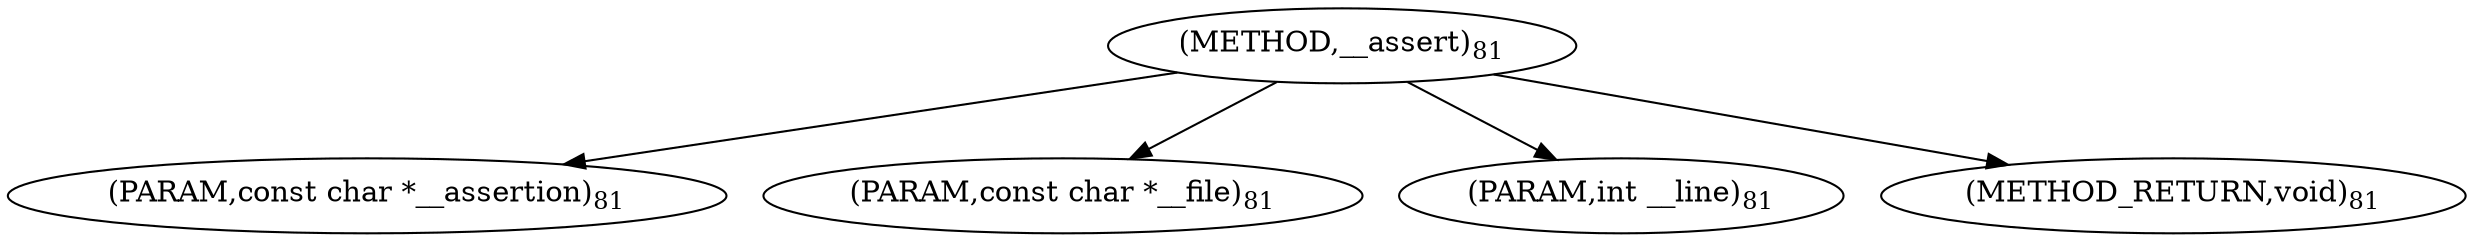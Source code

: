 digraph "__assert" {  
"98724" [label = <(METHOD,__assert)<SUB>81</SUB>> ]
"98725" [label = <(PARAM,const char *__assertion)<SUB>81</SUB>> ]
"98726" [label = <(PARAM,const char *__file)<SUB>81</SUB>> ]
"98727" [label = <(PARAM,int __line)<SUB>81</SUB>> ]
"98728" [label = <(METHOD_RETURN,void)<SUB>81</SUB>> ]
  "98724" -> "98725" 
  "98724" -> "98726" 
  "98724" -> "98727" 
  "98724" -> "98728" 
}
